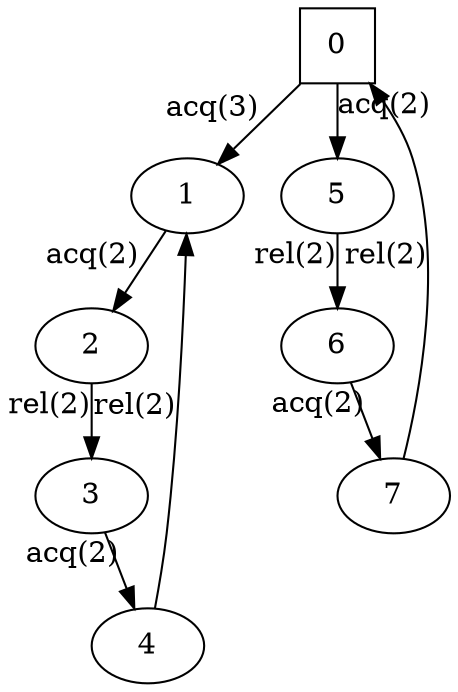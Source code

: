 digraph auto_3{
0[shape=square];
1;
2;
3;
4;
5;
6;
7;
4 -> 1[xlabel="rel(2)"];
1 -> 2[xlabel="acq(2)"];
2 -> 3[xlabel="rel(2)"];
5 -> 6[xlabel="rel(2)"];
3 -> 4[xlabel="acq(2)"];
7 -> 0[xlabel="rel(2)"];
0 -> 1[xlabel="acq(3)"];
0 -> 5[xlabel="acq(2)"];
6 -> 7[xlabel="acq(2)"];
}

